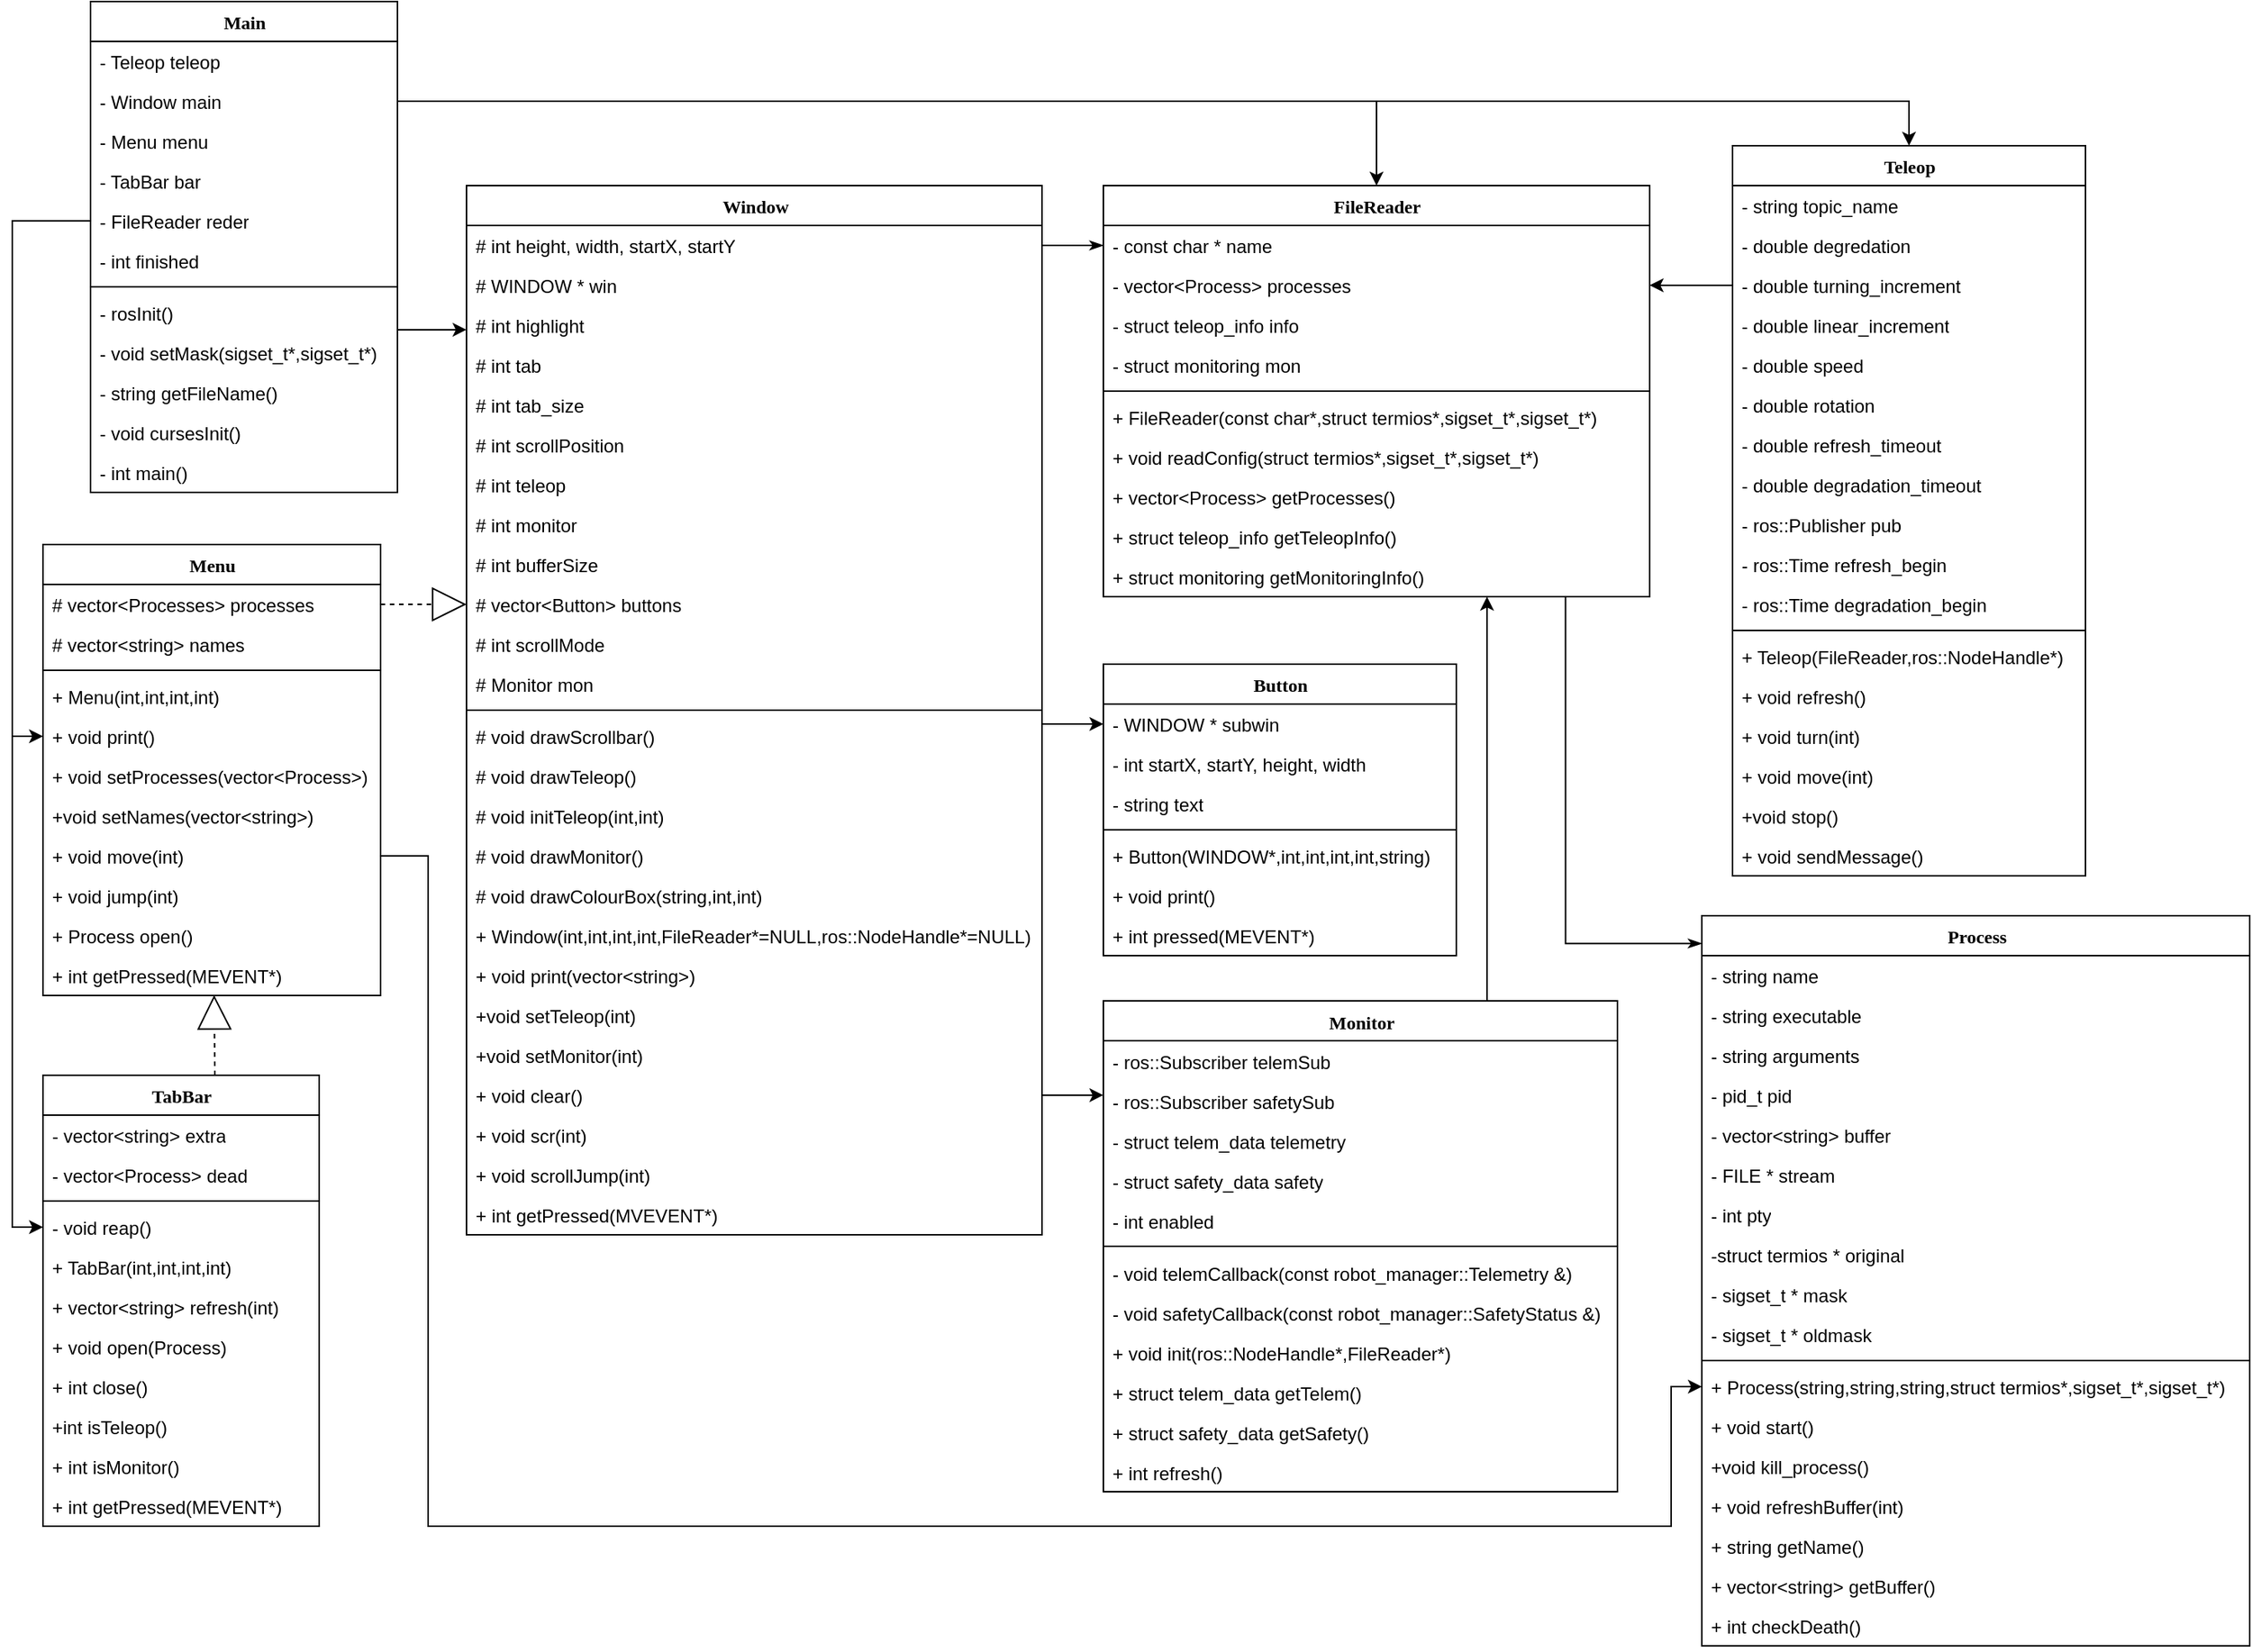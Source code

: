 <mxfile version="10.6.5" type="device"><diagram name="Page-1" id="6133507b-19e7-1e82-6fc7-422aa6c4b21f"><mxGraphModel dx="2358" dy="2150" grid="1" gridSize="10" guides="1" tooltips="1" connect="1" arrows="1" fold="1" page="1" pageScale="1" pageWidth="1100" pageHeight="850" background="#ffffff" math="0" shadow="0"><root><mxCell id="0"/><mxCell id="1" parent="0"/><mxCell id="235556782a83e6d0-1" value="Menu" style="swimlane;html=1;fontStyle=1;align=center;verticalAlign=top;childLayout=stackLayout;horizontal=1;startSize=26;horizontalStack=0;resizeParent=1;resizeLast=0;collapsible=1;marginBottom=0;swimlaneFillColor=#ffffff;rounded=0;shadow=0;comic=0;labelBackgroundColor=none;strokeColor=#000000;strokeWidth=1;fillColor=none;fontFamily=Verdana;fontSize=12;fontColor=#000000;" parent="1" vertex="1"><mxGeometry x="679" y="-170" width="220" height="294" as="geometry"/></mxCell><mxCell id="235556782a83e6d0-2" value="# vector&amp;lt;Processes&amp;gt; processes" style="text;html=1;strokeColor=none;fillColor=none;align=left;verticalAlign=top;spacingLeft=4;spacingRight=4;whiteSpace=wrap;overflow=hidden;rotatable=0;points=[[0,0.5],[1,0.5]];portConstraint=eastwest;" parent="235556782a83e6d0-1" vertex="1"><mxGeometry y="26" width="220" height="26" as="geometry"/></mxCell><mxCell id="235556782a83e6d0-3" value="# vector&amp;lt;string&amp;gt; names" style="text;html=1;strokeColor=none;fillColor=none;align=left;verticalAlign=top;spacingLeft=4;spacingRight=4;whiteSpace=wrap;overflow=hidden;rotatable=0;points=[[0,0.5],[1,0.5]];portConstraint=eastwest;" parent="235556782a83e6d0-1" vertex="1"><mxGeometry y="52" width="220" height="26" as="geometry"/></mxCell><mxCell id="235556782a83e6d0-6" value="" style="line;html=1;strokeWidth=1;fillColor=none;align=left;verticalAlign=middle;spacingTop=-1;spacingLeft=3;spacingRight=3;rotatable=0;labelPosition=right;points=[];portConstraint=eastwest;" parent="235556782a83e6d0-1" vertex="1"><mxGeometry y="78" width="220" height="8" as="geometry"/></mxCell><mxCell id="235556782a83e6d0-7" value="+ Menu(int,int,int,int)" style="text;html=1;strokeColor=none;fillColor=none;align=left;verticalAlign=top;spacingLeft=4;spacingRight=4;whiteSpace=wrap;overflow=hidden;rotatable=0;points=[[0,0.5],[1,0.5]];portConstraint=eastwest;" parent="235556782a83e6d0-1" vertex="1"><mxGeometry y="86" width="220" height="26" as="geometry"/></mxCell><mxCell id="ycIocA1-ravT00Jp7nhV-65" value="+ void print()" style="text;html=1;strokeColor=none;fillColor=none;align=left;verticalAlign=top;spacingLeft=4;spacingRight=4;whiteSpace=wrap;overflow=hidden;rotatable=0;points=[[0,0.5],[1,0.5]];portConstraint=eastwest;" parent="235556782a83e6d0-1" vertex="1"><mxGeometry y="112" width="220" height="26" as="geometry"/></mxCell><mxCell id="ycIocA1-ravT00Jp7nhV-66" value="+ void setProcesses(vector&amp;lt;Process&amp;gt;)" style="text;html=1;strokeColor=none;fillColor=none;align=left;verticalAlign=top;spacingLeft=4;spacingRight=4;whiteSpace=wrap;overflow=hidden;rotatable=0;points=[[0,0.5],[1,0.5]];portConstraint=eastwest;" parent="235556782a83e6d0-1" vertex="1"><mxGeometry y="138" width="220" height="26" as="geometry"/></mxCell><mxCell id="ycIocA1-ravT00Jp7nhV-67" value="+void setNames(vector&amp;lt;string&amp;gt;)" style="text;html=1;strokeColor=none;fillColor=none;align=left;verticalAlign=top;spacingLeft=4;spacingRight=4;whiteSpace=wrap;overflow=hidden;rotatable=0;points=[[0,0.5],[1,0.5]];portConstraint=eastwest;" parent="235556782a83e6d0-1" vertex="1"><mxGeometry y="164" width="220" height="26" as="geometry"/></mxCell><mxCell id="ycIocA1-ravT00Jp7nhV-68" value="+ void move(int)" style="text;html=1;strokeColor=none;fillColor=none;align=left;verticalAlign=top;spacingLeft=4;spacingRight=4;whiteSpace=wrap;overflow=hidden;rotatable=0;points=[[0,0.5],[1,0.5]];portConstraint=eastwest;" parent="235556782a83e6d0-1" vertex="1"><mxGeometry y="190" width="220" height="26" as="geometry"/></mxCell><mxCell id="ycIocA1-ravT00Jp7nhV-71" value="+ void jump(int)" style="text;html=1;strokeColor=none;fillColor=none;align=left;verticalAlign=top;spacingLeft=4;spacingRight=4;whiteSpace=wrap;overflow=hidden;rotatable=0;points=[[0,0.5],[1,0.5]];portConstraint=eastwest;" parent="235556782a83e6d0-1" vertex="1"><mxGeometry y="216" width="220" height="26" as="geometry"/></mxCell><mxCell id="ycIocA1-ravT00Jp7nhV-70" value="+ Process open()" style="text;html=1;strokeColor=none;fillColor=none;align=left;verticalAlign=top;spacingLeft=4;spacingRight=4;whiteSpace=wrap;overflow=hidden;rotatable=0;points=[[0,0.5],[1,0.5]];portConstraint=eastwest;" parent="235556782a83e6d0-1" vertex="1"><mxGeometry y="242" width="220" height="26" as="geometry"/></mxCell><mxCell id="ycIocA1-ravT00Jp7nhV-69" value="+ int getPressed(MEVENT*)" style="text;html=1;strokeColor=none;fillColor=none;align=left;verticalAlign=top;spacingLeft=4;spacingRight=4;whiteSpace=wrap;overflow=hidden;rotatable=0;points=[[0,0.5],[1,0.5]];portConstraint=eastwest;" parent="235556782a83e6d0-1" vertex="1"><mxGeometry y="268" width="220" height="26" as="geometry"/></mxCell><mxCell id="78961159f06e98e8-43" value="Main" style="swimlane;html=1;fontStyle=1;align=center;verticalAlign=top;childLayout=stackLayout;horizontal=1;startSize=26;horizontalStack=0;resizeParent=1;resizeLast=0;collapsible=1;marginBottom=0;swimlaneFillColor=#ffffff;rounded=0;shadow=0;comic=0;labelBackgroundColor=none;strokeColor=#000000;strokeWidth=1;fillColor=none;fontFamily=Verdana;fontSize=12;fontColor=#000000;" parent="1" vertex="1"><mxGeometry x="710" y="-524" width="200" height="320" as="geometry"/></mxCell><mxCell id="78961159f06e98e8-44" value="- Teleop teleop" style="text;html=1;strokeColor=none;fillColor=none;align=left;verticalAlign=top;spacingLeft=4;spacingRight=4;whiteSpace=wrap;overflow=hidden;rotatable=0;points=[[0,0.5],[1,0.5]];portConstraint=eastwest;" parent="78961159f06e98e8-43" vertex="1"><mxGeometry y="26" width="200" height="26" as="geometry"/></mxCell><mxCell id="78961159f06e98e8-45" value="- Window main" style="text;html=1;strokeColor=none;fillColor=none;align=left;verticalAlign=top;spacingLeft=4;spacingRight=4;whiteSpace=wrap;overflow=hidden;rotatable=0;points=[[0,0.5],[1,0.5]];portConstraint=eastwest;" parent="78961159f06e98e8-43" vertex="1"><mxGeometry y="52" width="200" height="26" as="geometry"/></mxCell><mxCell id="ycIocA1-ravT00Jp7nhV-9" value="- Menu menu" style="text;html=1;strokeColor=none;fillColor=none;align=left;verticalAlign=top;spacingLeft=4;spacingRight=4;whiteSpace=wrap;overflow=hidden;rotatable=0;points=[[0,0.5],[1,0.5]];portConstraint=eastwest;" parent="78961159f06e98e8-43" vertex="1"><mxGeometry y="78" width="200" height="26" as="geometry"/></mxCell><mxCell id="ycIocA1-ravT00Jp7nhV-10" value="- TabBar bar" style="text;html=1;strokeColor=none;fillColor=none;align=left;verticalAlign=top;spacingLeft=4;spacingRight=4;whiteSpace=wrap;overflow=hidden;rotatable=0;points=[[0,0.5],[1,0.5]];portConstraint=eastwest;" parent="78961159f06e98e8-43" vertex="1"><mxGeometry y="104" width="200" height="26" as="geometry"/></mxCell><mxCell id="ycIocA1-ravT00Jp7nhV-11" value="- FileReader reder" style="text;html=1;strokeColor=none;fillColor=none;align=left;verticalAlign=top;spacingLeft=4;spacingRight=4;whiteSpace=wrap;overflow=hidden;rotatable=0;points=[[0,0.5],[1,0.5]];portConstraint=eastwest;" parent="78961159f06e98e8-43" vertex="1"><mxGeometry y="130" width="200" height="26" as="geometry"/></mxCell><mxCell id="ycIocA1-ravT00Jp7nhV-12" value="- int finished" style="text;html=1;strokeColor=none;fillColor=none;align=left;verticalAlign=top;spacingLeft=4;spacingRight=4;whiteSpace=wrap;overflow=hidden;rotatable=0;points=[[0,0.5],[1,0.5]];portConstraint=eastwest;" parent="78961159f06e98e8-43" vertex="1"><mxGeometry y="156" width="200" height="26" as="geometry"/></mxCell><mxCell id="78961159f06e98e8-51" value="" style="line;html=1;strokeWidth=1;fillColor=none;align=left;verticalAlign=middle;spacingTop=-1;spacingLeft=3;spacingRight=3;rotatable=0;labelPosition=right;points=[];portConstraint=eastwest;" parent="78961159f06e98e8-43" vertex="1"><mxGeometry y="182" width="200" height="8" as="geometry"/></mxCell><mxCell id="b94bc138ca980ef-2" value="- rosInit()" style="text;html=1;strokeColor=none;fillColor=none;align=left;verticalAlign=top;spacingLeft=4;spacingRight=4;whiteSpace=wrap;overflow=hidden;rotatable=0;points=[[0,0.5],[1,0.5]];portConstraint=eastwest;" parent="78961159f06e98e8-43" vertex="1"><mxGeometry y="190" width="200" height="26" as="geometry"/></mxCell><mxCell id="vT7kuisCsn_kwsXyhSbb-25" value="- void setMask(sigset_t*,sigset_t*)" style="text;html=1;strokeColor=none;fillColor=none;align=left;verticalAlign=top;spacingLeft=4;spacingRight=4;whiteSpace=wrap;overflow=hidden;rotatable=0;points=[[0,0.5],[1,0.5]];portConstraint=eastwest;" vertex="1" parent="78961159f06e98e8-43"><mxGeometry y="216" width="200" height="26" as="geometry"/></mxCell><mxCell id="vT7kuisCsn_kwsXyhSbb-26" value="- string getFileName()" style="text;html=1;strokeColor=none;fillColor=none;align=left;verticalAlign=top;spacingLeft=4;spacingRight=4;whiteSpace=wrap;overflow=hidden;rotatable=0;points=[[0,0.5],[1,0.5]];portConstraint=eastwest;" vertex="1" parent="78961159f06e98e8-43"><mxGeometry y="242" width="200" height="26" as="geometry"/></mxCell><mxCell id="vT7kuisCsn_kwsXyhSbb-27" value="- void cursesInit()" style="text;html=1;strokeColor=none;fillColor=none;align=left;verticalAlign=top;spacingLeft=4;spacingRight=4;whiteSpace=wrap;overflow=hidden;rotatable=0;points=[[0,0.5],[1,0.5]];portConstraint=eastwest;" vertex="1" parent="78961159f06e98e8-43"><mxGeometry y="268" width="200" height="26" as="geometry"/></mxCell><mxCell id="vT7kuisCsn_kwsXyhSbb-28" value="- int main()" style="text;html=1;strokeColor=none;fillColor=none;align=left;verticalAlign=top;spacingLeft=4;spacingRight=4;whiteSpace=wrap;overflow=hidden;rotatable=0;points=[[0,0.5],[1,0.5]];portConstraint=eastwest;" vertex="1" parent="78961159f06e98e8-43"><mxGeometry y="294" width="200" height="26" as="geometry"/></mxCell><mxCell id="ycIocA1-ravT00Jp7nhV-1" value="Window" style="swimlane;html=1;fontStyle=1;align=center;verticalAlign=top;childLayout=stackLayout;horizontal=1;startSize=26;horizontalStack=0;resizeParent=1;resizeLast=0;collapsible=1;marginBottom=0;swimlaneFillColor=#ffffff;rounded=0;shadow=0;comic=0;labelBackgroundColor=none;strokeColor=#000000;strokeWidth=1;fillColor=none;fontFamily=Verdana;fontSize=12;fontColor=#000000;" parent="1" vertex="1"><mxGeometry x="955" y="-404" width="375" height="684" as="geometry"/></mxCell><mxCell id="ycIocA1-ravT00Jp7nhV-2" value="# int height, width, startX, startY" style="text;html=1;strokeColor=none;fillColor=none;align=left;verticalAlign=top;spacingLeft=4;spacingRight=4;whiteSpace=wrap;overflow=hidden;rotatable=0;points=[[0,0.5],[1,0.5]];portConstraint=eastwest;" parent="ycIocA1-ravT00Jp7nhV-1" vertex="1"><mxGeometry y="26" width="375" height="26" as="geometry"/></mxCell><mxCell id="ycIocA1-ravT00Jp7nhV-3" value="# WINDOW * win" style="text;html=1;strokeColor=none;fillColor=none;align=left;verticalAlign=top;spacingLeft=4;spacingRight=4;whiteSpace=wrap;overflow=hidden;rotatable=0;points=[[0,0.5],[1,0.5]];portConstraint=eastwest;" parent="ycIocA1-ravT00Jp7nhV-1" vertex="1"><mxGeometry y="52" width="375" height="26" as="geometry"/></mxCell><mxCell id="ycIocA1-ravT00Jp7nhV-37" value="# int highlight" style="text;html=1;strokeColor=none;fillColor=none;align=left;verticalAlign=top;spacingLeft=4;spacingRight=4;whiteSpace=wrap;overflow=hidden;rotatable=0;points=[[0,0.5],[1,0.5]];portConstraint=eastwest;" parent="ycIocA1-ravT00Jp7nhV-1" vertex="1"><mxGeometry y="78" width="375" height="26" as="geometry"/></mxCell><mxCell id="ycIocA1-ravT00Jp7nhV-38" value="# int tab" style="text;html=1;strokeColor=none;fillColor=none;align=left;verticalAlign=top;spacingLeft=4;spacingRight=4;whiteSpace=wrap;overflow=hidden;rotatable=0;points=[[0,0.5],[1,0.5]];portConstraint=eastwest;" parent="ycIocA1-ravT00Jp7nhV-1" vertex="1"><mxGeometry y="104" width="375" height="26" as="geometry"/></mxCell><mxCell id="ycIocA1-ravT00Jp7nhV-39" value="# int tab_size" style="text;html=1;strokeColor=none;fillColor=none;align=left;verticalAlign=top;spacingLeft=4;spacingRight=4;whiteSpace=wrap;overflow=hidden;rotatable=0;points=[[0,0.5],[1,0.5]];portConstraint=eastwest;" parent="ycIocA1-ravT00Jp7nhV-1" vertex="1"><mxGeometry y="130" width="375" height="26" as="geometry"/></mxCell><mxCell id="ycIocA1-ravT00Jp7nhV-40" value="# int scrollPosition" style="text;html=1;strokeColor=none;fillColor=none;align=left;verticalAlign=top;spacingLeft=4;spacingRight=4;whiteSpace=wrap;overflow=hidden;rotatable=0;points=[[0,0.5],[1,0.5]];portConstraint=eastwest;" parent="ycIocA1-ravT00Jp7nhV-1" vertex="1"><mxGeometry y="156" width="375" height="26" as="geometry"/></mxCell><mxCell id="vT7kuisCsn_kwsXyhSbb-41" value="# int teleop" style="text;html=1;strokeColor=none;fillColor=none;align=left;verticalAlign=top;spacingLeft=4;spacingRight=4;whiteSpace=wrap;overflow=hidden;rotatable=0;points=[[0,0.5],[1,0.5]];portConstraint=eastwest;" vertex="1" parent="ycIocA1-ravT00Jp7nhV-1"><mxGeometry y="182" width="375" height="26" as="geometry"/></mxCell><mxCell id="vT7kuisCsn_kwsXyhSbb-40" value="# int monitor" style="text;html=1;strokeColor=none;fillColor=none;align=left;verticalAlign=top;spacingLeft=4;spacingRight=4;whiteSpace=wrap;overflow=hidden;rotatable=0;points=[[0,0.5],[1,0.5]];portConstraint=eastwest;" vertex="1" parent="ycIocA1-ravT00Jp7nhV-1"><mxGeometry y="208" width="375" height="26" as="geometry"/></mxCell><mxCell id="ycIocA1-ravT00Jp7nhV-41" value="# int bufferSize" style="text;html=1;strokeColor=none;fillColor=none;align=left;verticalAlign=top;spacingLeft=4;spacingRight=4;whiteSpace=wrap;overflow=hidden;rotatable=0;points=[[0,0.5],[1,0.5]];portConstraint=eastwest;" parent="ycIocA1-ravT00Jp7nhV-1" vertex="1"><mxGeometry y="234" width="375" height="26" as="geometry"/></mxCell><mxCell id="ycIocA1-ravT00Jp7nhV-43" value="# vector&amp;lt;Button&amp;gt; buttons" style="text;html=1;strokeColor=none;fillColor=none;align=left;verticalAlign=top;spacingLeft=4;spacingRight=4;whiteSpace=wrap;overflow=hidden;rotatable=0;points=[[0,0.5],[1,0.5]];portConstraint=eastwest;" parent="ycIocA1-ravT00Jp7nhV-1" vertex="1"><mxGeometry y="260" width="375" height="26" as="geometry"/></mxCell><mxCell id="ycIocA1-ravT00Jp7nhV-44" value="# int scrollMode" style="text;html=1;strokeColor=none;fillColor=none;align=left;verticalAlign=top;spacingLeft=4;spacingRight=4;whiteSpace=wrap;overflow=hidden;rotatable=0;points=[[0,0.5],[1,0.5]];portConstraint=eastwest;" parent="ycIocA1-ravT00Jp7nhV-1" vertex="1"><mxGeometry y="286" width="375" height="26" as="geometry"/></mxCell><mxCell id="vT7kuisCsn_kwsXyhSbb-42" value="# Monitor mon" style="text;html=1;strokeColor=none;fillColor=none;align=left;verticalAlign=top;spacingLeft=4;spacingRight=4;whiteSpace=wrap;overflow=hidden;rotatable=0;points=[[0,0.5],[1,0.5]];portConstraint=eastwest;" vertex="1" parent="ycIocA1-ravT00Jp7nhV-1"><mxGeometry y="312" width="375" height="26" as="geometry"/></mxCell><mxCell id="ycIocA1-ravT00Jp7nhV-4" value="" style="line;html=1;strokeWidth=1;fillColor=none;align=left;verticalAlign=middle;spacingTop=-1;spacingLeft=3;spacingRight=3;rotatable=0;labelPosition=right;points=[];portConstraint=eastwest;" parent="ycIocA1-ravT00Jp7nhV-1" vertex="1"><mxGeometry y="338" width="375" height="8" as="geometry"/></mxCell><mxCell id="ycIocA1-ravT00Jp7nhV-5" value="# void drawScrollbar()" style="text;html=1;strokeColor=none;fillColor=none;align=left;verticalAlign=top;spacingLeft=4;spacingRight=4;whiteSpace=wrap;overflow=hidden;rotatable=0;points=[[0,0.5],[1,0.5]];portConstraint=eastwest;" parent="ycIocA1-ravT00Jp7nhV-1" vertex="1"><mxGeometry y="346" width="375" height="26" as="geometry"/></mxCell><mxCell id="ycIocA1-ravT00Jp7nhV-6" value="# void drawTeleop()" style="text;html=1;strokeColor=none;fillColor=none;align=left;verticalAlign=top;spacingLeft=4;spacingRight=4;whiteSpace=wrap;overflow=hidden;rotatable=0;points=[[0,0.5],[1,0.5]];portConstraint=eastwest;" parent="ycIocA1-ravT00Jp7nhV-1" vertex="1"><mxGeometry y="372" width="375" height="26" as="geometry"/></mxCell><mxCell id="ycIocA1-ravT00Jp7nhV-7" value="# void initTeleop(int,int)" style="text;html=1;strokeColor=none;fillColor=none;align=left;verticalAlign=top;spacingLeft=4;spacingRight=4;whiteSpace=wrap;overflow=hidden;rotatable=0;points=[[0,0.5],[1,0.5]];portConstraint=eastwest;" parent="ycIocA1-ravT00Jp7nhV-1" vertex="1"><mxGeometry y="398" width="375" height="26" as="geometry"/></mxCell><mxCell id="vT7kuisCsn_kwsXyhSbb-44" value="# void drawMonitor()" style="text;html=1;strokeColor=none;fillColor=none;align=left;verticalAlign=top;spacingLeft=4;spacingRight=4;whiteSpace=wrap;overflow=hidden;rotatable=0;points=[[0,0.5],[1,0.5]];portConstraint=eastwest;" vertex="1" parent="ycIocA1-ravT00Jp7nhV-1"><mxGeometry y="424" width="375" height="26" as="geometry"/></mxCell><mxCell id="vT7kuisCsn_kwsXyhSbb-43" value="# void drawColourBox(string,int,int)" style="text;html=1;strokeColor=none;fillColor=none;align=left;verticalAlign=top;spacingLeft=4;spacingRight=4;whiteSpace=wrap;overflow=hidden;rotatable=0;points=[[0,0.5],[1,0.5]];portConstraint=eastwest;" vertex="1" parent="ycIocA1-ravT00Jp7nhV-1"><mxGeometry y="450" width="375" height="26" as="geometry"/></mxCell><mxCell id="ycIocA1-ravT00Jp7nhV-47" value="+ Window(int,int,int,int,FileReader*=NULL,ros::NodeHandle*=NULL)" style="text;html=1;strokeColor=none;fillColor=none;align=left;verticalAlign=top;spacingLeft=4;spacingRight=4;whiteSpace=wrap;overflow=hidden;rotatable=0;points=[[0,0.5],[1,0.5]];portConstraint=eastwest;" parent="ycIocA1-ravT00Jp7nhV-1" vertex="1"><mxGeometry y="476" width="375" height="26" as="geometry"/></mxCell><mxCell id="ycIocA1-ravT00Jp7nhV-48" value="+ void print(vector&amp;lt;string&amp;gt;)" style="text;html=1;strokeColor=none;fillColor=none;align=left;verticalAlign=top;spacingLeft=4;spacingRight=4;whiteSpace=wrap;overflow=hidden;rotatable=0;points=[[0,0.5],[1,0.5]];portConstraint=eastwest;" parent="ycIocA1-ravT00Jp7nhV-1" vertex="1"><mxGeometry y="502" width="375" height="26" as="geometry"/></mxCell><mxCell id="ycIocA1-ravT00Jp7nhV-49" value="+void setTeleop(int)" style="text;html=1;strokeColor=none;fillColor=none;align=left;verticalAlign=top;spacingLeft=4;spacingRight=4;whiteSpace=wrap;overflow=hidden;rotatable=0;points=[[0,0.5],[1,0.5]];portConstraint=eastwest;" parent="ycIocA1-ravT00Jp7nhV-1" vertex="1"><mxGeometry y="528" width="375" height="26" as="geometry"/></mxCell><mxCell id="vT7kuisCsn_kwsXyhSbb-50" value="+void setMonitor(int)" style="text;html=1;strokeColor=none;fillColor=none;align=left;verticalAlign=top;spacingLeft=4;spacingRight=4;whiteSpace=wrap;overflow=hidden;rotatable=0;points=[[0,0.5],[1,0.5]];portConstraint=eastwest;" vertex="1" parent="ycIocA1-ravT00Jp7nhV-1"><mxGeometry y="554" width="375" height="26" as="geometry"/></mxCell><mxCell id="ycIocA1-ravT00Jp7nhV-50" value="+ void clear()" style="text;html=1;strokeColor=none;fillColor=none;align=left;verticalAlign=top;spacingLeft=4;spacingRight=4;whiteSpace=wrap;overflow=hidden;rotatable=0;points=[[0,0.5],[1,0.5]];portConstraint=eastwest;" parent="ycIocA1-ravT00Jp7nhV-1" vertex="1"><mxGeometry y="580" width="375" height="26" as="geometry"/></mxCell><mxCell id="ycIocA1-ravT00Jp7nhV-51" value="+ void scr(int)" style="text;html=1;strokeColor=none;fillColor=none;align=left;verticalAlign=top;spacingLeft=4;spacingRight=4;whiteSpace=wrap;overflow=hidden;rotatable=0;points=[[0,0.5],[1,0.5]];portConstraint=eastwest;" parent="ycIocA1-ravT00Jp7nhV-1" vertex="1"><mxGeometry y="606" width="375" height="26" as="geometry"/></mxCell><mxCell id="ycIocA1-ravT00Jp7nhV-53" value="+ void scrollJump(int)" style="text;html=1;strokeColor=none;fillColor=none;align=left;verticalAlign=top;spacingLeft=4;spacingRight=4;whiteSpace=wrap;overflow=hidden;rotatable=0;points=[[0,0.5],[1,0.5]];portConstraint=eastwest;" parent="ycIocA1-ravT00Jp7nhV-1" vertex="1"><mxGeometry y="632" width="375" height="26" as="geometry"/></mxCell><mxCell id="ycIocA1-ravT00Jp7nhV-54" value="+ int getPressed(MVEVENT*)" style="text;html=1;strokeColor=none;fillColor=none;align=left;verticalAlign=top;spacingLeft=4;spacingRight=4;whiteSpace=wrap;overflow=hidden;rotatable=0;points=[[0,0.5],[1,0.5]];portConstraint=eastwest;" parent="ycIocA1-ravT00Jp7nhV-1" vertex="1"><mxGeometry y="658" width="375" height="26" as="geometry"/></mxCell><mxCell id="78961159f06e98e8-82" value="FileReader" style="swimlane;html=1;fontStyle=1;align=center;verticalAlign=top;childLayout=stackLayout;horizontal=1;startSize=26;horizontalStack=0;resizeParent=1;resizeLast=0;collapsible=1;marginBottom=0;swimlaneFillColor=#ffffff;rounded=0;shadow=0;comic=0;labelBackgroundColor=none;strokeColor=#000000;strokeWidth=1;fillColor=none;fontFamily=Verdana;fontSize=12;fontColor=#000000;" parent="1" vertex="1"><mxGeometry x="1370" y="-404" width="356" height="268" as="geometry"/></mxCell><mxCell id="78961159f06e98e8-84" value="- const char * name" style="text;html=1;strokeColor=none;fillColor=none;align=left;verticalAlign=top;spacingLeft=4;spacingRight=4;whiteSpace=wrap;overflow=hidden;rotatable=0;points=[[0,0.5],[1,0.5]];portConstraint=eastwest;" parent="78961159f06e98e8-82" vertex="1"><mxGeometry y="26" width="356" height="26" as="geometry"/></mxCell><mxCell id="78961159f06e98e8-89" value="- vector&amp;lt;Process&amp;gt; processes" style="text;html=1;strokeColor=none;fillColor=none;align=left;verticalAlign=top;spacingLeft=4;spacingRight=4;whiteSpace=wrap;overflow=hidden;rotatable=0;points=[[0,0.5],[1,0.5]];portConstraint=eastwest;" parent="78961159f06e98e8-82" vertex="1"><mxGeometry y="52" width="356" height="26" as="geometry"/></mxCell><mxCell id="ycIocA1-ravT00Jp7nhV-153" value="- struct teleop_info info" style="text;html=1;strokeColor=none;fillColor=none;align=left;verticalAlign=top;spacingLeft=4;spacingRight=4;whiteSpace=wrap;overflow=hidden;rotatable=0;points=[[0,0.5],[1,0.5]];portConstraint=eastwest;" parent="78961159f06e98e8-82" vertex="1"><mxGeometry y="78" width="356" height="26" as="geometry"/></mxCell><mxCell id="vT7kuisCsn_kwsXyhSbb-53" value="- struct monitoring mon" style="text;html=1;strokeColor=none;fillColor=none;align=left;verticalAlign=top;spacingLeft=4;spacingRight=4;whiteSpace=wrap;overflow=hidden;rotatable=0;points=[[0,0.5],[1,0.5]];portConstraint=eastwest;" vertex="1" parent="78961159f06e98e8-82"><mxGeometry y="104" width="356" height="26" as="geometry"/></mxCell><mxCell id="78961159f06e98e8-90" value="" style="line;html=1;strokeWidth=1;fillColor=none;align=left;verticalAlign=middle;spacingTop=-1;spacingLeft=3;spacingRight=3;rotatable=0;labelPosition=right;points=[];portConstraint=eastwest;" parent="78961159f06e98e8-82" vertex="1"><mxGeometry y="130" width="356" height="8" as="geometry"/></mxCell><mxCell id="78961159f06e98e8-94" value="+ FileReader(const char*,struct termios*,sigset_t*,sigset_t*)" style="text;html=1;strokeColor=none;fillColor=none;align=left;verticalAlign=top;spacingLeft=4;spacingRight=4;whiteSpace=wrap;overflow=hidden;rotatable=0;points=[[0,0.5],[1,0.5]];portConstraint=eastwest;" parent="78961159f06e98e8-82" vertex="1"><mxGeometry y="138" width="356" height="26" as="geometry"/></mxCell><mxCell id="b94bc138ca980ef-4" value="+ void readConfig(struct termios*,sigset_t*,sigset_t*)" style="text;html=1;strokeColor=none;fillColor=none;align=left;verticalAlign=top;spacingLeft=4;spacingRight=4;whiteSpace=wrap;overflow=hidden;rotatable=0;points=[[0,0.5],[1,0.5]];portConstraint=eastwest;" parent="78961159f06e98e8-82" vertex="1"><mxGeometry y="164" width="356" height="26" as="geometry"/></mxCell><mxCell id="ycIocA1-ravT00Jp7nhV-162" value="+ vector&amp;lt;Process&amp;gt; getProcesses()" style="text;html=1;strokeColor=none;fillColor=none;align=left;verticalAlign=top;spacingLeft=4;spacingRight=4;whiteSpace=wrap;overflow=hidden;rotatable=0;points=[[0,0.5],[1,0.5]];portConstraint=eastwest;" parent="78961159f06e98e8-82" vertex="1"><mxGeometry y="190" width="356" height="26" as="geometry"/></mxCell><mxCell id="ycIocA1-ravT00Jp7nhV-163" value="+ struct teleop_info getTeleopInfo()" style="text;html=1;strokeColor=none;fillColor=none;align=left;verticalAlign=top;spacingLeft=4;spacingRight=4;whiteSpace=wrap;overflow=hidden;rotatable=0;points=[[0,0.5],[1,0.5]];portConstraint=eastwest;" parent="78961159f06e98e8-82" vertex="1"><mxGeometry y="216" width="356" height="26" as="geometry"/></mxCell><mxCell id="vT7kuisCsn_kwsXyhSbb-54" value="+ struct monitoring getMonitoringInfo()" style="text;html=1;strokeColor=none;fillColor=none;align=left;verticalAlign=top;spacingLeft=4;spacingRight=4;whiteSpace=wrap;overflow=hidden;rotatable=0;points=[[0,0.5],[1,0.5]];portConstraint=eastwest;" vertex="1" parent="78961159f06e98e8-82"><mxGeometry y="242" width="356" height="26" as="geometry"/></mxCell><mxCell id="78961159f06e98e8-95" value="Process" style="swimlane;html=1;fontStyle=1;align=center;verticalAlign=top;childLayout=stackLayout;horizontal=1;startSize=26;horizontalStack=0;resizeParent=1;resizeLast=0;collapsible=1;marginBottom=0;swimlaneFillColor=#ffffff;rounded=0;shadow=0;comic=0;labelBackgroundColor=none;strokeColor=#000000;strokeWidth=1;fillColor=none;fontFamily=Verdana;fontSize=12;fontColor=#000000;" parent="1" vertex="1"><mxGeometry x="1760" y="72" width="357" height="476" as="geometry"/></mxCell><mxCell id="78961159f06e98e8-96" value="- string name" style="text;html=1;strokeColor=none;fillColor=none;align=left;verticalAlign=top;spacingLeft=4;spacingRight=4;whiteSpace=wrap;overflow=hidden;rotatable=0;points=[[0,0.5],[1,0.5]];portConstraint=eastwest;" parent="78961159f06e98e8-95" vertex="1"><mxGeometry y="26" width="357" height="26" as="geometry"/></mxCell><mxCell id="78961159f06e98e8-102" value="- string executable" style="text;html=1;strokeColor=none;fillColor=none;align=left;verticalAlign=top;spacingLeft=4;spacingRight=4;whiteSpace=wrap;overflow=hidden;rotatable=0;points=[[0,0.5],[1,0.5]];portConstraint=eastwest;" parent="78961159f06e98e8-95" vertex="1"><mxGeometry y="52" width="357" height="26" as="geometry"/></mxCell><mxCell id="ycIocA1-ravT00Jp7nhV-166" value="- string arguments" style="text;html=1;strokeColor=none;fillColor=none;align=left;verticalAlign=top;spacingLeft=4;spacingRight=4;whiteSpace=wrap;overflow=hidden;rotatable=0;points=[[0,0.5],[1,0.5]];portConstraint=eastwest;" parent="78961159f06e98e8-95" vertex="1"><mxGeometry y="78" width="357" height="26" as="geometry"/></mxCell><mxCell id="ycIocA1-ravT00Jp7nhV-167" value="- pid_t pid" style="text;html=1;strokeColor=none;fillColor=none;align=left;verticalAlign=top;spacingLeft=4;spacingRight=4;whiteSpace=wrap;overflow=hidden;rotatable=0;points=[[0,0.5],[1,0.5]];portConstraint=eastwest;" parent="78961159f06e98e8-95" vertex="1"><mxGeometry y="104" width="357" height="26" as="geometry"/></mxCell><mxCell id="ycIocA1-ravT00Jp7nhV-168" value="- vector&amp;lt;string&amp;gt; buffer" style="text;html=1;strokeColor=none;fillColor=none;align=left;verticalAlign=top;spacingLeft=4;spacingRight=4;whiteSpace=wrap;overflow=hidden;rotatable=0;points=[[0,0.5],[1,0.5]];portConstraint=eastwest;" parent="78961159f06e98e8-95" vertex="1"><mxGeometry y="130" width="357" height="26" as="geometry"/></mxCell><mxCell id="ycIocA1-ravT00Jp7nhV-169" value="- FILE * stream" style="text;html=1;strokeColor=none;fillColor=none;align=left;verticalAlign=top;spacingLeft=4;spacingRight=4;whiteSpace=wrap;overflow=hidden;rotatable=0;points=[[0,0.5],[1,0.5]];portConstraint=eastwest;" parent="78961159f06e98e8-95" vertex="1"><mxGeometry y="156" width="357" height="26" as="geometry"/></mxCell><mxCell id="ycIocA1-ravT00Jp7nhV-170" value="- int pty" style="text;html=1;strokeColor=none;fillColor=none;align=left;verticalAlign=top;spacingLeft=4;spacingRight=4;whiteSpace=wrap;overflow=hidden;rotatable=0;points=[[0,0.5],[1,0.5]];portConstraint=eastwest;" parent="78961159f06e98e8-95" vertex="1"><mxGeometry y="182" width="357" height="26" as="geometry"/></mxCell><mxCell id="ycIocA1-ravT00Jp7nhV-172" value="-struct termios * original" style="text;html=1;strokeColor=none;fillColor=none;align=left;verticalAlign=top;spacingLeft=4;spacingRight=4;whiteSpace=wrap;overflow=hidden;rotatable=0;points=[[0,0.5],[1,0.5]];portConstraint=eastwest;" parent="78961159f06e98e8-95" vertex="1"><mxGeometry y="208" width="357" height="26" as="geometry"/></mxCell><mxCell id="ycIocA1-ravT00Jp7nhV-173" value="- sigset_t * mask" style="text;html=1;strokeColor=none;fillColor=none;align=left;verticalAlign=top;spacingLeft=4;spacingRight=4;whiteSpace=wrap;overflow=hidden;rotatable=0;points=[[0,0.5],[1,0.5]];portConstraint=eastwest;" parent="78961159f06e98e8-95" vertex="1"><mxGeometry y="234" width="357" height="26" as="geometry"/></mxCell><mxCell id="vT7kuisCsn_kwsXyhSbb-55" value="- sigset_t * oldmask" style="text;html=1;strokeColor=none;fillColor=none;align=left;verticalAlign=top;spacingLeft=4;spacingRight=4;whiteSpace=wrap;overflow=hidden;rotatable=0;points=[[0,0.5],[1,0.5]];portConstraint=eastwest;" vertex="1" parent="78961159f06e98e8-95"><mxGeometry y="260" width="357" height="26" as="geometry"/></mxCell><mxCell id="78961159f06e98e8-103" value="" style="line;html=1;strokeWidth=1;fillColor=none;align=left;verticalAlign=middle;spacingTop=-1;spacingLeft=3;spacingRight=3;rotatable=0;labelPosition=right;points=[];portConstraint=eastwest;" parent="78961159f06e98e8-95" vertex="1"><mxGeometry y="286" width="357" height="8" as="geometry"/></mxCell><mxCell id="78961159f06e98e8-104" value="+ Process(string,string,string,struct termios*,sigset_t*,sigset_t*)" style="text;html=1;strokeColor=none;fillColor=none;align=left;verticalAlign=top;spacingLeft=4;spacingRight=4;whiteSpace=wrap;overflow=hidden;rotatable=0;points=[[0,0.5],[1,0.5]];portConstraint=eastwest;" parent="78961159f06e98e8-95" vertex="1"><mxGeometry y="294" width="357" height="26" as="geometry"/></mxCell><mxCell id="b94bc138ca980ef-5" value="+ void start()" style="text;html=1;strokeColor=none;fillColor=none;align=left;verticalAlign=top;spacingLeft=4;spacingRight=4;whiteSpace=wrap;overflow=hidden;rotatable=0;points=[[0,0.5],[1,0.5]];portConstraint=eastwest;" parent="78961159f06e98e8-95" vertex="1"><mxGeometry y="320" width="357" height="26" as="geometry"/></mxCell><mxCell id="ycIocA1-ravT00Jp7nhV-174" value="+void kill_process()" style="text;html=1;strokeColor=none;fillColor=none;align=left;verticalAlign=top;spacingLeft=4;spacingRight=4;whiteSpace=wrap;overflow=hidden;rotatable=0;points=[[0,0.5],[1,0.5]];portConstraint=eastwest;" parent="78961159f06e98e8-95" vertex="1"><mxGeometry y="346" width="357" height="26" as="geometry"/></mxCell><mxCell id="ycIocA1-ravT00Jp7nhV-175" value="+ void refreshBuffer(int)" style="text;html=1;strokeColor=none;fillColor=none;align=left;verticalAlign=top;spacingLeft=4;spacingRight=4;whiteSpace=wrap;overflow=hidden;rotatable=0;points=[[0,0.5],[1,0.5]];portConstraint=eastwest;" parent="78961159f06e98e8-95" vertex="1"><mxGeometry y="372" width="357" height="26" as="geometry"/></mxCell><mxCell id="ycIocA1-ravT00Jp7nhV-176" value="+ string getName()" style="text;html=1;strokeColor=none;fillColor=none;align=left;verticalAlign=top;spacingLeft=4;spacingRight=4;whiteSpace=wrap;overflow=hidden;rotatable=0;points=[[0,0.5],[1,0.5]];portConstraint=eastwest;" parent="78961159f06e98e8-95" vertex="1"><mxGeometry y="398" width="357" height="26" as="geometry"/></mxCell><mxCell id="ycIocA1-ravT00Jp7nhV-177" value="+ vector&amp;lt;string&amp;gt; getBuffer()" style="text;html=1;strokeColor=none;fillColor=none;align=left;verticalAlign=top;spacingLeft=4;spacingRight=4;whiteSpace=wrap;overflow=hidden;rotatable=0;points=[[0,0.5],[1,0.5]];portConstraint=eastwest;" parent="78961159f06e98e8-95" vertex="1"><mxGeometry y="424" width="357" height="26" as="geometry"/></mxCell><mxCell id="vT7kuisCsn_kwsXyhSbb-56" value="+ int checkDeath()" style="text;html=1;strokeColor=none;fillColor=none;align=left;verticalAlign=top;spacingLeft=4;spacingRight=4;whiteSpace=wrap;overflow=hidden;rotatable=0;points=[[0,0.5],[1,0.5]];portConstraint=eastwest;" vertex="1" parent="78961159f06e98e8-95"><mxGeometry y="450" width="357" height="26" as="geometry"/></mxCell><mxCell id="78961159f06e98e8-108" value="TabBar" style="swimlane;html=1;fontStyle=1;align=center;verticalAlign=top;childLayout=stackLayout;horizontal=1;startSize=26;horizontalStack=0;resizeParent=1;resizeLast=0;collapsible=1;marginBottom=0;swimlaneFillColor=#ffffff;rounded=0;shadow=0;comic=0;labelBackgroundColor=none;strokeColor=#000000;strokeWidth=1;fillColor=none;fontFamily=Verdana;fontSize=12;fontColor=#000000;" parent="1" vertex="1"><mxGeometry x="679" y="176" width="180" height="294" as="geometry"/></mxCell><mxCell id="78961159f06e98e8-109" value="- vector&amp;lt;string&amp;gt; extra" style="text;html=1;strokeColor=none;fillColor=none;align=left;verticalAlign=top;spacingLeft=4;spacingRight=4;whiteSpace=wrap;overflow=hidden;rotatable=0;points=[[0,0.5],[1,0.5]];portConstraint=eastwest;" parent="78961159f06e98e8-108" vertex="1"><mxGeometry y="26" width="180" height="26" as="geometry"/></mxCell><mxCell id="vT7kuisCsn_kwsXyhSbb-51" value="- vector&amp;lt;Process&amp;gt; dead" style="text;html=1;strokeColor=none;fillColor=none;align=left;verticalAlign=top;spacingLeft=4;spacingRight=4;whiteSpace=wrap;overflow=hidden;rotatable=0;points=[[0,0.5],[1,0.5]];portConstraint=eastwest;" vertex="1" parent="78961159f06e98e8-108"><mxGeometry y="52" width="180" height="26" as="geometry"/></mxCell><mxCell id="78961159f06e98e8-116" value="" style="line;html=1;strokeWidth=1;fillColor=none;align=left;verticalAlign=middle;spacingTop=-1;spacingLeft=3;spacingRight=3;rotatable=0;labelPosition=right;points=[];portConstraint=eastwest;" parent="78961159f06e98e8-108" vertex="1"><mxGeometry y="78" width="180" height="8" as="geometry"/></mxCell><mxCell id="vT7kuisCsn_kwsXyhSbb-52" value="- void reap()" style="text;html=1;strokeColor=none;fillColor=none;align=left;verticalAlign=top;spacingLeft=4;spacingRight=4;whiteSpace=wrap;overflow=hidden;rotatable=0;points=[[0,0.5],[1,0.5]];portConstraint=eastwest;" vertex="1" parent="78961159f06e98e8-108"><mxGeometry y="86" width="180" height="26" as="geometry"/></mxCell><mxCell id="78961159f06e98e8-117" value="+ TabBar(int,int,int,int)" style="text;html=1;strokeColor=none;fillColor=none;align=left;verticalAlign=top;spacingLeft=4;spacingRight=4;whiteSpace=wrap;overflow=hidden;rotatable=0;points=[[0,0.5],[1,0.5]];portConstraint=eastwest;" parent="78961159f06e98e8-108" vertex="1"><mxGeometry y="112" width="180" height="26" as="geometry"/></mxCell><mxCell id="ycIocA1-ravT00Jp7nhV-137" value="+ vector&amp;lt;string&amp;gt; refresh(int)" style="text;html=1;strokeColor=none;fillColor=none;align=left;verticalAlign=top;spacingLeft=4;spacingRight=4;whiteSpace=wrap;overflow=hidden;rotatable=0;points=[[0,0.5],[1,0.5]];portConstraint=eastwest;" parent="78961159f06e98e8-108" vertex="1"><mxGeometry y="138" width="180" height="26" as="geometry"/></mxCell><mxCell id="ycIocA1-ravT00Jp7nhV-138" value="+ void open(Process)" style="text;html=1;strokeColor=none;fillColor=none;align=left;verticalAlign=top;spacingLeft=4;spacingRight=4;whiteSpace=wrap;overflow=hidden;rotatable=0;points=[[0,0.5],[1,0.5]];portConstraint=eastwest;" parent="78961159f06e98e8-108" vertex="1"><mxGeometry y="164" width="180" height="26" as="geometry"/></mxCell><mxCell id="ycIocA1-ravT00Jp7nhV-139" value="+ int close()" style="text;html=1;strokeColor=none;fillColor=none;align=left;verticalAlign=top;spacingLeft=4;spacingRight=4;whiteSpace=wrap;overflow=hidden;rotatable=0;points=[[0,0.5],[1,0.5]];portConstraint=eastwest;" parent="78961159f06e98e8-108" vertex="1"><mxGeometry y="190" width="180" height="26" as="geometry"/></mxCell><mxCell id="ycIocA1-ravT00Jp7nhV-140" value="+int isTeleop()" style="text;html=1;strokeColor=none;fillColor=none;align=left;verticalAlign=top;spacingLeft=4;spacingRight=4;whiteSpace=wrap;overflow=hidden;rotatable=0;points=[[0,0.5],[1,0.5]];portConstraint=eastwest;" parent="78961159f06e98e8-108" vertex="1"><mxGeometry y="216" width="180" height="26" as="geometry"/></mxCell><mxCell id="ycIocA1-ravT00Jp7nhV-141" value="+ int isMonitor()" style="text;html=1;strokeColor=none;fillColor=none;align=left;verticalAlign=top;spacingLeft=4;spacingRight=4;whiteSpace=wrap;overflow=hidden;rotatable=0;points=[[0,0.5],[1,0.5]];portConstraint=eastwest;" parent="78961159f06e98e8-108" vertex="1"><mxGeometry y="242" width="180" height="26" as="geometry"/></mxCell><mxCell id="ycIocA1-ravT00Jp7nhV-142" value="+ int getPressed(MEVENT*)" style="text;html=1;strokeColor=none;fillColor=none;align=left;verticalAlign=top;spacingLeft=4;spacingRight=4;whiteSpace=wrap;overflow=hidden;rotatable=0;points=[[0,0.5],[1,0.5]];portConstraint=eastwest;" parent="78961159f06e98e8-108" vertex="1"><mxGeometry y="268" width="180" height="26" as="geometry"/></mxCell><mxCell id="ycIocA1-ravT00Jp7nhV-64" value="" style="endArrow=block;dashed=1;html=1;exitX=1;exitY=0.5;exitDx=0;exitDy=0;endFill=0;strokeWidth=1;endSize=20;entryX=0;entryY=0.5;entryDx=0;entryDy=0;" parent="1" source="235556782a83e6d0-2" target="ycIocA1-ravT00Jp7nhV-43" edge="1"><mxGeometry width="50" height="50" relative="1" as="geometry"><mxPoint x="620" y="-20" as="sourcePoint"/><mxPoint x="1068" y="154" as="targetPoint"/></mxGeometry></mxCell><mxCell id="ycIocA1-ravT00Jp7nhV-136" value="" style="endArrow=block;dashed=1;html=1;endFill=0;strokeWidth=1;endSize=20;entryX=0.507;entryY=0.989;entryDx=0;entryDy=0;entryPerimeter=0;" parent="1" target="ycIocA1-ravT00Jp7nhV-69" edge="1"><mxGeometry width="50" height="50" relative="1" as="geometry"><mxPoint x="791" y="176" as="sourcePoint"/><mxPoint x="560.794" y="-49.706" as="targetPoint"/></mxGeometry></mxCell><mxCell id="ycIocA1-ravT00Jp7nhV-143" value="Button" style="swimlane;html=1;fontStyle=1;align=center;verticalAlign=top;childLayout=stackLayout;horizontal=1;startSize=26;horizontalStack=0;resizeParent=1;resizeLast=0;collapsible=1;marginBottom=0;swimlaneFillColor=#ffffff;rounded=0;shadow=0;comic=0;labelBackgroundColor=none;strokeColor=#000000;strokeWidth=1;fillColor=none;fontFamily=Verdana;fontSize=12;fontColor=#000000;" parent="1" vertex="1"><mxGeometry x="1370" y="-92" width="230" height="190" as="geometry"/></mxCell><mxCell id="ycIocA1-ravT00Jp7nhV-144" value="- WINDOW * subwin" style="text;html=1;strokeColor=none;fillColor=none;align=left;verticalAlign=top;spacingLeft=4;spacingRight=4;whiteSpace=wrap;overflow=hidden;rotatable=0;points=[[0,0.5],[1,0.5]];portConstraint=eastwest;" parent="ycIocA1-ravT00Jp7nhV-143" vertex="1"><mxGeometry y="26" width="230" height="26" as="geometry"/></mxCell><mxCell id="ycIocA1-ravT00Jp7nhV-145" value="- int startX, startY, height, width" style="text;html=1;strokeColor=none;fillColor=none;align=left;verticalAlign=top;spacingLeft=4;spacingRight=4;whiteSpace=wrap;overflow=hidden;rotatable=0;points=[[0,0.5],[1,0.5]];portConstraint=eastwest;" parent="ycIocA1-ravT00Jp7nhV-143" vertex="1"><mxGeometry y="52" width="230" height="26" as="geometry"/></mxCell><mxCell id="ycIocA1-ravT00Jp7nhV-149" value="- string text" style="text;html=1;strokeColor=none;fillColor=none;align=left;verticalAlign=top;spacingLeft=4;spacingRight=4;whiteSpace=wrap;overflow=hidden;rotatable=0;points=[[0,0.5],[1,0.5]];portConstraint=eastwest;" parent="ycIocA1-ravT00Jp7nhV-143" vertex="1"><mxGeometry y="78" width="230" height="26" as="geometry"/></mxCell><mxCell id="ycIocA1-ravT00Jp7nhV-146" value="" style="line;html=1;strokeWidth=1;fillColor=none;align=left;verticalAlign=middle;spacingTop=-1;spacingLeft=3;spacingRight=3;rotatable=0;labelPosition=right;points=[];portConstraint=eastwest;" parent="ycIocA1-ravT00Jp7nhV-143" vertex="1"><mxGeometry y="104" width="230" height="8" as="geometry"/></mxCell><mxCell id="ycIocA1-ravT00Jp7nhV-147" value="+ Button(WINDOW*,int,int,int,int,string)" style="text;html=1;strokeColor=none;fillColor=none;align=left;verticalAlign=top;spacingLeft=4;spacingRight=4;whiteSpace=wrap;overflow=hidden;rotatable=0;points=[[0,0.5],[1,0.5]];portConstraint=eastwest;" parent="ycIocA1-ravT00Jp7nhV-143" vertex="1"><mxGeometry y="112" width="230" height="26" as="geometry"/></mxCell><mxCell id="ycIocA1-ravT00Jp7nhV-150" value="+ void print()" style="text;html=1;strokeColor=none;fillColor=none;align=left;verticalAlign=top;spacingLeft=4;spacingRight=4;whiteSpace=wrap;overflow=hidden;rotatable=0;points=[[0,0.5],[1,0.5]];portConstraint=eastwest;" parent="ycIocA1-ravT00Jp7nhV-143" vertex="1"><mxGeometry y="138" width="230" height="26" as="geometry"/></mxCell><mxCell id="ycIocA1-ravT00Jp7nhV-148" value="+ int pressed(MEVENT*)" style="text;html=1;strokeColor=none;fillColor=none;align=left;verticalAlign=top;spacingLeft=4;spacingRight=4;whiteSpace=wrap;overflow=hidden;rotatable=0;points=[[0,0.5],[1,0.5]];portConstraint=eastwest;" parent="ycIocA1-ravT00Jp7nhV-143" vertex="1"><mxGeometry y="164" width="230" height="26" as="geometry"/></mxCell><mxCell id="ycIocA1-ravT00Jp7nhV-179" style="edgeStyle=orthogonalEdgeStyle;rounded=0;orthogonalLoop=1;jettySize=auto;html=1;exitX=1;exitY=0.5;exitDx=0;exitDy=0;entryX=0;entryY=0.5;entryDx=0;entryDy=0;startArrow=none;startFill=0;startSize=6;endArrow=classicThin;endFill=1;endSize=6;strokeWidth=1;" parent="1" source="ycIocA1-ravT00Jp7nhV-2" target="78961159f06e98e8-84" edge="1"><mxGeometry relative="1" as="geometry"/></mxCell><mxCell id="ycIocA1-ravT00Jp7nhV-184" style="edgeStyle=orthogonalEdgeStyle;rounded=0;orthogonalLoop=1;jettySize=auto;html=1;exitX=0.846;exitY=1.013;exitDx=0;exitDy=0;entryX=0;entryY=0.038;entryDx=0;entryDy=0;entryPerimeter=0;startArrow=none;startFill=0;startSize=6;endArrow=classicThin;endFill=1;endSize=6;strokeWidth=1;exitPerimeter=0;" parent="1" source="vT7kuisCsn_kwsXyhSbb-54" target="78961159f06e98e8-95" edge="1"><mxGeometry relative="1" as="geometry"><Array as="points"><mxPoint x="1671" y="90"/></Array></mxGeometry></mxCell><mxCell id="vT7kuisCsn_kwsXyhSbb-78" style="edgeStyle=orthogonalEdgeStyle;rounded=0;orthogonalLoop=1;jettySize=auto;html=1;exitX=0.75;exitY=0;exitDx=0;exitDy=0;" edge="1" parent="1" source="vT7kuisCsn_kwsXyhSbb-1"><mxGeometry relative="1" as="geometry"><mxPoint x="1620" y="-136" as="targetPoint"/><Array as="points"><mxPoint x="1620" y="128"/><mxPoint x="1620" y="-136"/></Array></mxGeometry></mxCell><mxCell id="vT7kuisCsn_kwsXyhSbb-1" value="Monitor" style="swimlane;html=1;fontStyle=1;align=center;verticalAlign=top;childLayout=stackLayout;horizontal=1;startSize=26;horizontalStack=0;resizeParent=1;resizeLast=0;collapsible=1;marginBottom=0;swimlaneFillColor=#ffffff;rounded=0;shadow=0;comic=0;labelBackgroundColor=none;strokeColor=#000000;strokeWidth=1;fillColor=none;fontFamily=Verdana;fontSize=12;fontColor=#000000;" vertex="1" parent="1"><mxGeometry x="1370" y="127.5" width="335" height="320" as="geometry"/></mxCell><mxCell id="vT7kuisCsn_kwsXyhSbb-2" value="- ros::Subscriber telemSub" style="text;html=1;strokeColor=none;fillColor=none;align=left;verticalAlign=top;spacingLeft=4;spacingRight=4;whiteSpace=wrap;overflow=hidden;rotatable=0;points=[[0,0.5],[1,0.5]];portConstraint=eastwest;" vertex="1" parent="vT7kuisCsn_kwsXyhSbb-1"><mxGeometry y="26" width="335" height="26" as="geometry"/></mxCell><mxCell id="vT7kuisCsn_kwsXyhSbb-3" value="- ros::Subscriber safetySub" style="text;html=1;strokeColor=none;fillColor=none;align=left;verticalAlign=top;spacingLeft=4;spacingRight=4;whiteSpace=wrap;overflow=hidden;rotatable=0;points=[[0,0.5],[1,0.5]];portConstraint=eastwest;" vertex="1" parent="vT7kuisCsn_kwsXyhSbb-1"><mxGeometry y="52" width="335" height="26" as="geometry"/></mxCell><mxCell id="vT7kuisCsn_kwsXyhSbb-4" value="- struct telem_data telemetry" style="text;html=1;strokeColor=none;fillColor=none;align=left;verticalAlign=top;spacingLeft=4;spacingRight=4;whiteSpace=wrap;overflow=hidden;rotatable=0;points=[[0,0.5],[1,0.5]];portConstraint=eastwest;" vertex="1" parent="vT7kuisCsn_kwsXyhSbb-1"><mxGeometry y="78" width="335" height="26" as="geometry"/></mxCell><mxCell id="vT7kuisCsn_kwsXyhSbb-5" value="- struct safety_data safety" style="text;html=1;strokeColor=none;fillColor=none;align=left;verticalAlign=top;spacingLeft=4;spacingRight=4;whiteSpace=wrap;overflow=hidden;rotatable=0;points=[[0,0.5],[1,0.5]];portConstraint=eastwest;" vertex="1" parent="vT7kuisCsn_kwsXyhSbb-1"><mxGeometry y="104" width="335" height="26" as="geometry"/></mxCell><mxCell id="vT7kuisCsn_kwsXyhSbb-7" value="- int enabled" style="text;html=1;strokeColor=none;fillColor=none;align=left;verticalAlign=top;spacingLeft=4;spacingRight=4;whiteSpace=wrap;overflow=hidden;rotatable=0;points=[[0,0.5],[1,0.5]];portConstraint=eastwest;" vertex="1" parent="vT7kuisCsn_kwsXyhSbb-1"><mxGeometry y="130" width="335" height="26" as="geometry"/></mxCell><mxCell id="vT7kuisCsn_kwsXyhSbb-8" value="" style="line;html=1;strokeWidth=1;fillColor=none;align=left;verticalAlign=middle;spacingTop=-1;spacingLeft=3;spacingRight=3;rotatable=0;labelPosition=right;points=[];portConstraint=eastwest;" vertex="1" parent="vT7kuisCsn_kwsXyhSbb-1"><mxGeometry y="156" width="335" height="8" as="geometry"/></mxCell><mxCell id="vT7kuisCsn_kwsXyhSbb-9" value="- void telemCallback(const robot_manager::Telemetry &amp;amp;)" style="text;html=1;strokeColor=none;fillColor=none;align=left;verticalAlign=top;spacingLeft=4;spacingRight=4;whiteSpace=wrap;overflow=hidden;rotatable=0;points=[[0,0.5],[1,0.5]];portConstraint=eastwest;" vertex="1" parent="vT7kuisCsn_kwsXyhSbb-1"><mxGeometry y="164" width="335" height="26" as="geometry"/></mxCell><mxCell id="vT7kuisCsn_kwsXyhSbb-10" value="- void safetyCallback(const robot_manager::SafetyStatus &amp;amp;)" style="text;html=1;strokeColor=none;fillColor=none;align=left;verticalAlign=top;spacingLeft=4;spacingRight=4;whiteSpace=wrap;overflow=hidden;rotatable=0;points=[[0,0.5],[1,0.5]];portConstraint=eastwest;" vertex="1" parent="vT7kuisCsn_kwsXyhSbb-1"><mxGeometry y="190" width="335" height="26" as="geometry"/></mxCell><mxCell id="vT7kuisCsn_kwsXyhSbb-11" value="+ void init(ros::NodeHandle*,FileReader*)" style="text;html=1;strokeColor=none;fillColor=none;align=left;verticalAlign=top;spacingLeft=4;spacingRight=4;whiteSpace=wrap;overflow=hidden;rotatable=0;points=[[0,0.5],[1,0.5]];portConstraint=eastwest;" vertex="1" parent="vT7kuisCsn_kwsXyhSbb-1"><mxGeometry y="216" width="335" height="26" as="geometry"/></mxCell><mxCell id="vT7kuisCsn_kwsXyhSbb-12" value="+ struct telem_data getTelem()" style="text;html=1;strokeColor=none;fillColor=none;align=left;verticalAlign=top;spacingLeft=4;spacingRight=4;whiteSpace=wrap;overflow=hidden;rotatable=0;points=[[0,0.5],[1,0.5]];portConstraint=eastwest;" vertex="1" parent="vT7kuisCsn_kwsXyhSbb-1"><mxGeometry y="242" width="335" height="26" as="geometry"/></mxCell><mxCell id="vT7kuisCsn_kwsXyhSbb-13" value="+ struct safety_data getSafety()" style="text;html=1;strokeColor=none;fillColor=none;align=left;verticalAlign=top;spacingLeft=4;spacingRight=4;whiteSpace=wrap;overflow=hidden;rotatable=0;points=[[0,0.5],[1,0.5]];portConstraint=eastwest;" vertex="1" parent="vT7kuisCsn_kwsXyhSbb-1"><mxGeometry y="268" width="335" height="26" as="geometry"/></mxCell><mxCell id="vT7kuisCsn_kwsXyhSbb-14" value="+ int refresh()" style="text;html=1;strokeColor=none;fillColor=none;align=left;verticalAlign=top;spacingLeft=4;spacingRight=4;whiteSpace=wrap;overflow=hidden;rotatable=0;points=[[0,0.5],[1,0.5]];portConstraint=eastwest;" vertex="1" parent="vT7kuisCsn_kwsXyhSbb-1"><mxGeometry y="294" width="335" height="26" as="geometry"/></mxCell><mxCell id="vT7kuisCsn_kwsXyhSbb-18" value="" style="endArrow=classic;html=1;entryX=0;entryY=0.615;entryDx=0;entryDy=0;entryPerimeter=0;" edge="1" parent="1" target="ycIocA1-ravT00Jp7nhV-37"><mxGeometry width="50" height="50" relative="1" as="geometry"><mxPoint x="910" y="-310" as="sourcePoint"/><mxPoint x="880" y="-320" as="targetPoint"/></mxGeometry></mxCell><mxCell id="vT7kuisCsn_kwsXyhSbb-22" style="edgeStyle=orthogonalEdgeStyle;rounded=0;orthogonalLoop=1;jettySize=auto;html=1;exitX=1;exitY=0.5;exitDx=0;exitDy=0;entryX=0;entryY=0.5;entryDx=0;entryDy=0;" edge="1" parent="1" source="ycIocA1-ravT00Jp7nhV-5" target="ycIocA1-ravT00Jp7nhV-144"><mxGeometry relative="1" as="geometry"><Array as="points"><mxPoint x="1330" y="-53"/></Array></mxGeometry></mxCell><mxCell id="vT7kuisCsn_kwsXyhSbb-31" style="edgeStyle=orthogonalEdgeStyle;rounded=0;orthogonalLoop=1;jettySize=auto;html=1;exitX=1;exitY=0.5;exitDx=0;exitDy=0;entryX=0.5;entryY=0;entryDx=0;entryDy=0;" edge="1" parent="1" source="78961159f06e98e8-45" target="78961159f06e98e8-82"><mxGeometry relative="1" as="geometry"><Array as="points"><mxPoint x="1548" y="-459"/></Array></mxGeometry></mxCell><mxCell id="vT7kuisCsn_kwsXyhSbb-49" style="edgeStyle=orthogonalEdgeStyle;rounded=0;orthogonalLoop=1;jettySize=auto;html=1;exitX=1;exitY=0.5;exitDx=0;exitDy=0;entryX=0;entryY=0.5;entryDx=0;entryDy=0;" edge="1" parent="1" source="ycIocA1-ravT00Jp7nhV-68" target="78961159f06e98e8-104"><mxGeometry relative="1" as="geometry"><Array as="points"><mxPoint x="930" y="33"/><mxPoint x="930" y="470"/><mxPoint x="1740" y="470"/><mxPoint x="1740" y="379"/></Array></mxGeometry></mxCell><mxCell id="vT7kuisCsn_kwsXyhSbb-57" value="Teleop" style="swimlane;html=1;fontStyle=1;align=center;verticalAlign=top;childLayout=stackLayout;horizontal=1;startSize=26;horizontalStack=0;resizeParent=1;resizeLast=0;collapsible=1;marginBottom=0;swimlaneFillColor=#ffffff;rounded=0;shadow=0;comic=0;labelBackgroundColor=none;strokeColor=#000000;strokeWidth=1;fillColor=none;fontFamily=Verdana;fontSize=12;fontColor=#000000;" vertex="1" parent="1"><mxGeometry x="1780" y="-430" width="230" height="476" as="geometry"/></mxCell><mxCell id="vT7kuisCsn_kwsXyhSbb-58" value="- string topic_name" style="text;html=1;strokeColor=none;fillColor=none;align=left;verticalAlign=top;spacingLeft=4;spacingRight=4;whiteSpace=wrap;overflow=hidden;rotatable=0;points=[[0,0.5],[1,0.5]];portConstraint=eastwest;" vertex="1" parent="vT7kuisCsn_kwsXyhSbb-57"><mxGeometry y="26" width="230" height="26" as="geometry"/></mxCell><mxCell id="vT7kuisCsn_kwsXyhSbb-59" value="- double degredation" style="text;html=1;strokeColor=none;fillColor=none;align=left;verticalAlign=top;spacingLeft=4;spacingRight=4;whiteSpace=wrap;overflow=hidden;rotatable=0;points=[[0,0.5],[1,0.5]];portConstraint=eastwest;" vertex="1" parent="vT7kuisCsn_kwsXyhSbb-57"><mxGeometry y="52" width="230" height="26" as="geometry"/></mxCell><mxCell id="vT7kuisCsn_kwsXyhSbb-60" value="- double turning_increment" style="text;html=1;strokeColor=none;fillColor=none;align=left;verticalAlign=top;spacingLeft=4;spacingRight=4;whiteSpace=wrap;overflow=hidden;rotatable=0;points=[[0,0.5],[1,0.5]];portConstraint=eastwest;" vertex="1" parent="vT7kuisCsn_kwsXyhSbb-57"><mxGeometry y="78" width="230" height="26" as="geometry"/></mxCell><mxCell id="vT7kuisCsn_kwsXyhSbb-61" value="- double linear_increment" style="text;html=1;strokeColor=none;fillColor=none;align=left;verticalAlign=top;spacingLeft=4;spacingRight=4;whiteSpace=wrap;overflow=hidden;rotatable=0;points=[[0,0.5],[1,0.5]];portConstraint=eastwest;" vertex="1" parent="vT7kuisCsn_kwsXyhSbb-57"><mxGeometry y="104" width="230" height="26" as="geometry"/></mxCell><mxCell id="vT7kuisCsn_kwsXyhSbb-62" value="- double speed" style="text;html=1;strokeColor=none;fillColor=none;align=left;verticalAlign=top;spacingLeft=4;spacingRight=4;whiteSpace=wrap;overflow=hidden;rotatable=0;points=[[0,0.5],[1,0.5]];portConstraint=eastwest;" vertex="1" parent="vT7kuisCsn_kwsXyhSbb-57"><mxGeometry y="130" width="230" height="26" as="geometry"/></mxCell><mxCell id="vT7kuisCsn_kwsXyhSbb-63" value="- double rotation" style="text;html=1;strokeColor=none;fillColor=none;align=left;verticalAlign=top;spacingLeft=4;spacingRight=4;whiteSpace=wrap;overflow=hidden;rotatable=0;points=[[0,0.5],[1,0.5]];portConstraint=eastwest;" vertex="1" parent="vT7kuisCsn_kwsXyhSbb-57"><mxGeometry y="156" width="230" height="26" as="geometry"/></mxCell><mxCell id="vT7kuisCsn_kwsXyhSbb-64" value="- double refresh_timeout" style="text;html=1;strokeColor=none;fillColor=none;align=left;verticalAlign=top;spacingLeft=4;spacingRight=4;whiteSpace=wrap;overflow=hidden;rotatable=0;points=[[0,0.5],[1,0.5]];portConstraint=eastwest;" vertex="1" parent="vT7kuisCsn_kwsXyhSbb-57"><mxGeometry y="182" width="230" height="26" as="geometry"/></mxCell><mxCell id="vT7kuisCsn_kwsXyhSbb-65" value="- double degradation_timeout" style="text;html=1;strokeColor=none;fillColor=none;align=left;verticalAlign=top;spacingLeft=4;spacingRight=4;whiteSpace=wrap;overflow=hidden;rotatable=0;points=[[0,0.5],[1,0.5]];portConstraint=eastwest;" vertex="1" parent="vT7kuisCsn_kwsXyhSbb-57"><mxGeometry y="208" width="230" height="26" as="geometry"/></mxCell><mxCell id="vT7kuisCsn_kwsXyhSbb-66" value="- ros::Publisher pub" style="text;html=1;strokeColor=none;fillColor=none;align=left;verticalAlign=top;spacingLeft=4;spacingRight=4;whiteSpace=wrap;overflow=hidden;rotatable=0;points=[[0,0.5],[1,0.5]];portConstraint=eastwest;" vertex="1" parent="vT7kuisCsn_kwsXyhSbb-57"><mxGeometry y="234" width="230" height="26" as="geometry"/></mxCell><mxCell id="vT7kuisCsn_kwsXyhSbb-67" value="- ros::Time refresh_begin" style="text;html=1;strokeColor=none;fillColor=none;align=left;verticalAlign=top;spacingLeft=4;spacingRight=4;whiteSpace=wrap;overflow=hidden;rotatable=0;points=[[0,0.5],[1,0.5]];portConstraint=eastwest;" vertex="1" parent="vT7kuisCsn_kwsXyhSbb-57"><mxGeometry y="260" width="230" height="26" as="geometry"/></mxCell><mxCell id="vT7kuisCsn_kwsXyhSbb-68" value="- ros::Time degradation_begin" style="text;html=1;strokeColor=none;fillColor=none;align=left;verticalAlign=top;spacingLeft=4;spacingRight=4;whiteSpace=wrap;overflow=hidden;rotatable=0;points=[[0,0.5],[1,0.5]];portConstraint=eastwest;" vertex="1" parent="vT7kuisCsn_kwsXyhSbb-57"><mxGeometry y="286" width="230" height="26" as="geometry"/></mxCell><mxCell id="vT7kuisCsn_kwsXyhSbb-69" value="" style="line;html=1;strokeWidth=1;fillColor=none;align=left;verticalAlign=middle;spacingTop=-1;spacingLeft=3;spacingRight=3;rotatable=0;labelPosition=right;points=[];portConstraint=eastwest;" vertex="1" parent="vT7kuisCsn_kwsXyhSbb-57"><mxGeometry y="312" width="230" height="8" as="geometry"/></mxCell><mxCell id="vT7kuisCsn_kwsXyhSbb-70" value="+ Teleop(FileReader,ros::NodeHandle*)" style="text;html=1;strokeColor=none;fillColor=none;align=left;verticalAlign=top;spacingLeft=4;spacingRight=4;whiteSpace=wrap;overflow=hidden;rotatable=0;points=[[0,0.5],[1,0.5]];portConstraint=eastwest;" vertex="1" parent="vT7kuisCsn_kwsXyhSbb-57"><mxGeometry y="320" width="230" height="26" as="geometry"/></mxCell><mxCell id="vT7kuisCsn_kwsXyhSbb-71" value="+ void refresh()&lt;br&gt;" style="text;html=1;strokeColor=none;fillColor=none;align=left;verticalAlign=top;spacingLeft=4;spacingRight=4;whiteSpace=wrap;overflow=hidden;rotatable=0;points=[[0,0.5],[1,0.5]];portConstraint=eastwest;" vertex="1" parent="vT7kuisCsn_kwsXyhSbb-57"><mxGeometry y="346" width="230" height="26" as="geometry"/></mxCell><mxCell id="vT7kuisCsn_kwsXyhSbb-72" value="+ void turn(int)&lt;br&gt;" style="text;html=1;strokeColor=none;fillColor=none;align=left;verticalAlign=top;spacingLeft=4;spacingRight=4;whiteSpace=wrap;overflow=hidden;rotatable=0;points=[[0,0.5],[1,0.5]];portConstraint=eastwest;" vertex="1" parent="vT7kuisCsn_kwsXyhSbb-57"><mxGeometry y="372" width="230" height="26" as="geometry"/></mxCell><mxCell id="vT7kuisCsn_kwsXyhSbb-73" value="+ void move(int)&lt;br&gt;" style="text;html=1;strokeColor=none;fillColor=none;align=left;verticalAlign=top;spacingLeft=4;spacingRight=4;whiteSpace=wrap;overflow=hidden;rotatable=0;points=[[0,0.5],[1,0.5]];portConstraint=eastwest;" vertex="1" parent="vT7kuisCsn_kwsXyhSbb-57"><mxGeometry y="398" width="230" height="26" as="geometry"/></mxCell><mxCell id="vT7kuisCsn_kwsXyhSbb-74" value="+void stop()&lt;br&gt;" style="text;html=1;strokeColor=none;fillColor=none;align=left;verticalAlign=top;spacingLeft=4;spacingRight=4;whiteSpace=wrap;overflow=hidden;rotatable=0;points=[[0,0.5],[1,0.5]];portConstraint=eastwest;" vertex="1" parent="vT7kuisCsn_kwsXyhSbb-57"><mxGeometry y="424" width="230" height="26" as="geometry"/></mxCell><mxCell id="vT7kuisCsn_kwsXyhSbb-75" value="+ void sendMessage()" style="text;html=1;strokeColor=none;fillColor=none;align=left;verticalAlign=top;spacingLeft=4;spacingRight=4;whiteSpace=wrap;overflow=hidden;rotatable=0;points=[[0,0.5],[1,0.5]];portConstraint=eastwest;" vertex="1" parent="vT7kuisCsn_kwsXyhSbb-57"><mxGeometry y="450" width="230" height="26" as="geometry"/></mxCell><mxCell id="vT7kuisCsn_kwsXyhSbb-81" style="edgeStyle=orthogonalEdgeStyle;rounded=0;orthogonalLoop=1;jettySize=auto;html=1;exitX=1;exitY=0.5;exitDx=0;exitDy=0;" edge="1" parent="1" source="78961159f06e98e8-45" target="vT7kuisCsn_kwsXyhSbb-57"><mxGeometry relative="1" as="geometry"/></mxCell><mxCell id="vT7kuisCsn_kwsXyhSbb-83" style="edgeStyle=orthogonalEdgeStyle;rounded=0;orthogonalLoop=1;jettySize=auto;html=1;exitX=1;exitY=0.5;exitDx=0;exitDy=0;entryX=0;entryY=0.364;entryDx=0;entryDy=0;entryPerimeter=0;" edge="1" parent="1" source="ycIocA1-ravT00Jp7nhV-50" target="vT7kuisCsn_kwsXyhSbb-3"><mxGeometry relative="1" as="geometry"/></mxCell><mxCell id="vT7kuisCsn_kwsXyhSbb-84" style="edgeStyle=orthogonalEdgeStyle;rounded=0;orthogonalLoop=1;jettySize=auto;html=1;exitX=0;exitY=0.5;exitDx=0;exitDy=0;entryX=1;entryY=0.5;entryDx=0;entryDy=0;" edge="1" parent="1" source="vT7kuisCsn_kwsXyhSbb-60" target="78961159f06e98e8-89"><mxGeometry relative="1" as="geometry"/></mxCell><mxCell id="vT7kuisCsn_kwsXyhSbb-85" style="edgeStyle=orthogonalEdgeStyle;rounded=0;orthogonalLoop=1;jettySize=auto;html=1;exitX=0;exitY=0.5;exitDx=0;exitDy=0;entryX=0;entryY=0.5;entryDx=0;entryDy=0;" edge="1" parent="1" source="ycIocA1-ravT00Jp7nhV-11" target="ycIocA1-ravT00Jp7nhV-65"><mxGeometry relative="1" as="geometry"/></mxCell><mxCell id="vT7kuisCsn_kwsXyhSbb-88" style="edgeStyle=orthogonalEdgeStyle;rounded=0;orthogonalLoop=1;jettySize=auto;html=1;exitX=0;exitY=0.5;exitDx=0;exitDy=0;entryX=0;entryY=0.5;entryDx=0;entryDy=0;" edge="1" parent="1" source="ycIocA1-ravT00Jp7nhV-11" target="vT7kuisCsn_kwsXyhSbb-52"><mxGeometry relative="1" as="geometry"/></mxCell></root></mxGraphModel></diagram></mxfile>